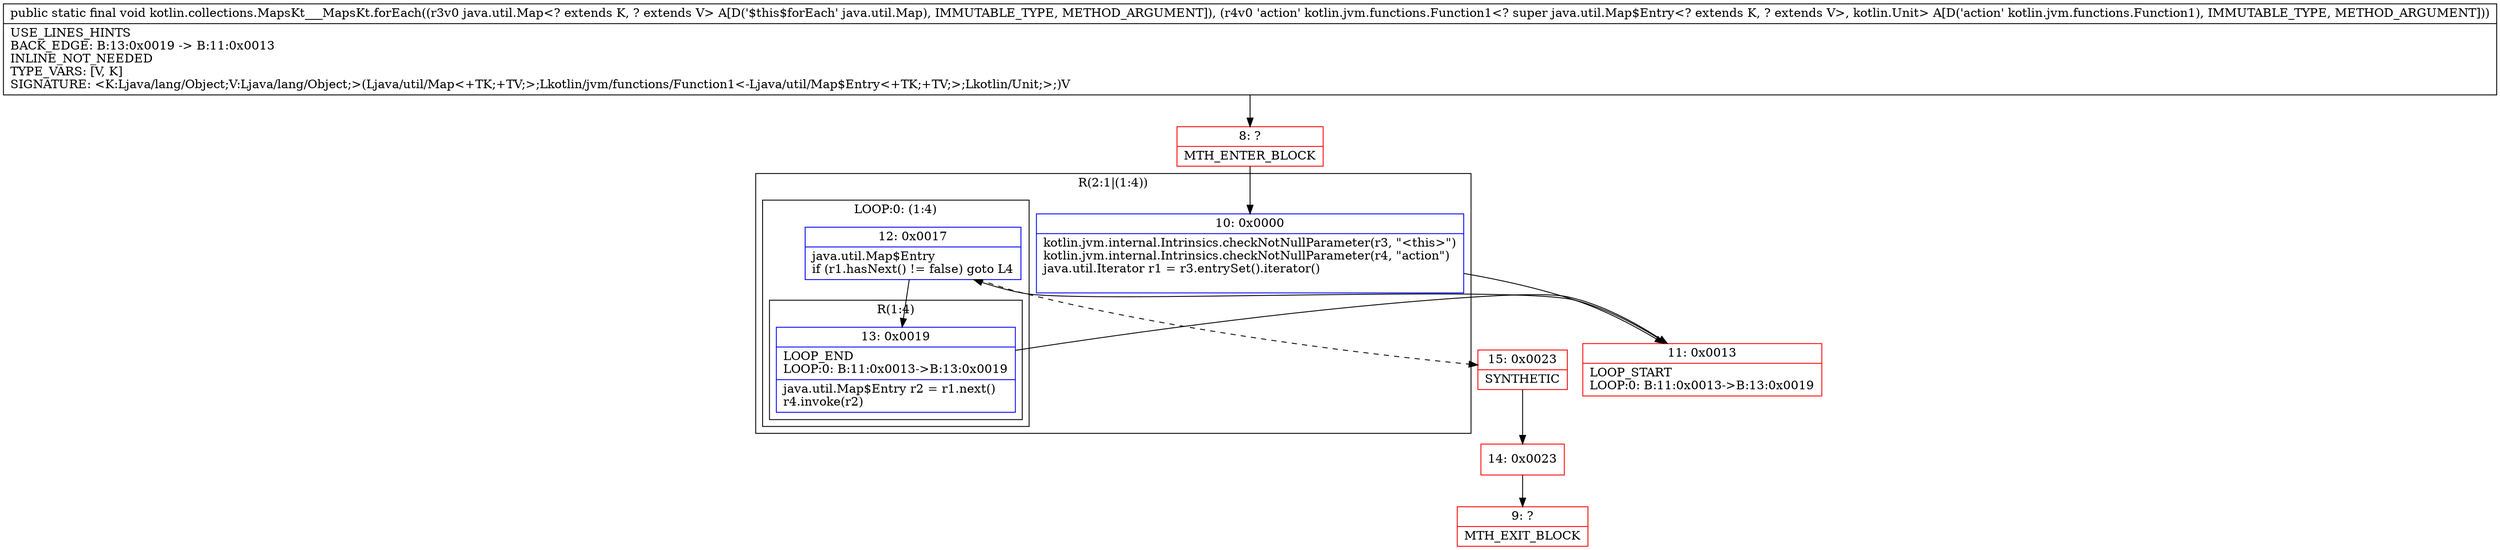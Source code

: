 digraph "CFG forkotlin.collections.MapsKt___MapsKt.forEach(Ljava\/util\/Map;Lkotlin\/jvm\/functions\/Function1;)V" {
subgraph cluster_Region_1788127538 {
label = "R(2:1|(1:4))";
node [shape=record,color=blue];
Node_10 [shape=record,label="{10\:\ 0x0000|kotlin.jvm.internal.Intrinsics.checkNotNullParameter(r3, \"\<this\>\")\lkotlin.jvm.internal.Intrinsics.checkNotNullParameter(r4, \"action\")\ljava.util.Iterator r1 = r3.entrySet().iterator()\l\l}"];
subgraph cluster_LoopRegion_380743064 {
label = "LOOP:0: (1:4)";
node [shape=record,color=blue];
Node_12 [shape=record,label="{12\:\ 0x0017|java.util.Map$Entry \lif (r1.hasNext() != false) goto L4\l}"];
subgraph cluster_Region_923618802 {
label = "R(1:4)";
node [shape=record,color=blue];
Node_13 [shape=record,label="{13\:\ 0x0019|LOOP_END\lLOOP:0: B:11:0x0013\-\>B:13:0x0019\l|java.util.Map$Entry r2 = r1.next()\lr4.invoke(r2)\l}"];
}
}
}
Node_8 [shape=record,color=red,label="{8\:\ ?|MTH_ENTER_BLOCK\l}"];
Node_11 [shape=record,color=red,label="{11\:\ 0x0013|LOOP_START\lLOOP:0: B:11:0x0013\-\>B:13:0x0019\l}"];
Node_15 [shape=record,color=red,label="{15\:\ 0x0023|SYNTHETIC\l}"];
Node_14 [shape=record,color=red,label="{14\:\ 0x0023}"];
Node_9 [shape=record,color=red,label="{9\:\ ?|MTH_EXIT_BLOCK\l}"];
MethodNode[shape=record,label="{public static final void kotlin.collections.MapsKt___MapsKt.forEach((r3v0 java.util.Map\<? extends K, ? extends V\> A[D('$this$forEach' java.util.Map), IMMUTABLE_TYPE, METHOD_ARGUMENT]), (r4v0 'action' kotlin.jvm.functions.Function1\<? super java.util.Map$Entry\<? extends K, ? extends V\>, kotlin.Unit\> A[D('action' kotlin.jvm.functions.Function1), IMMUTABLE_TYPE, METHOD_ARGUMENT]))  | USE_LINES_HINTS\lBACK_EDGE: B:13:0x0019 \-\> B:11:0x0013\lINLINE_NOT_NEEDED\lTYPE_VARS: [V, K]\lSIGNATURE: \<K:Ljava\/lang\/Object;V:Ljava\/lang\/Object;\>(Ljava\/util\/Map\<+TK;+TV;\>;Lkotlin\/jvm\/functions\/Function1\<\-Ljava\/util\/Map$Entry\<+TK;+TV;\>;Lkotlin\/Unit;\>;)V\l}"];
MethodNode -> Node_8;Node_10 -> Node_11;
Node_12 -> Node_13;
Node_12 -> Node_15[style=dashed];
Node_13 -> Node_11;
Node_8 -> Node_10;
Node_11 -> Node_12;
Node_15 -> Node_14;
Node_14 -> Node_9;
}

